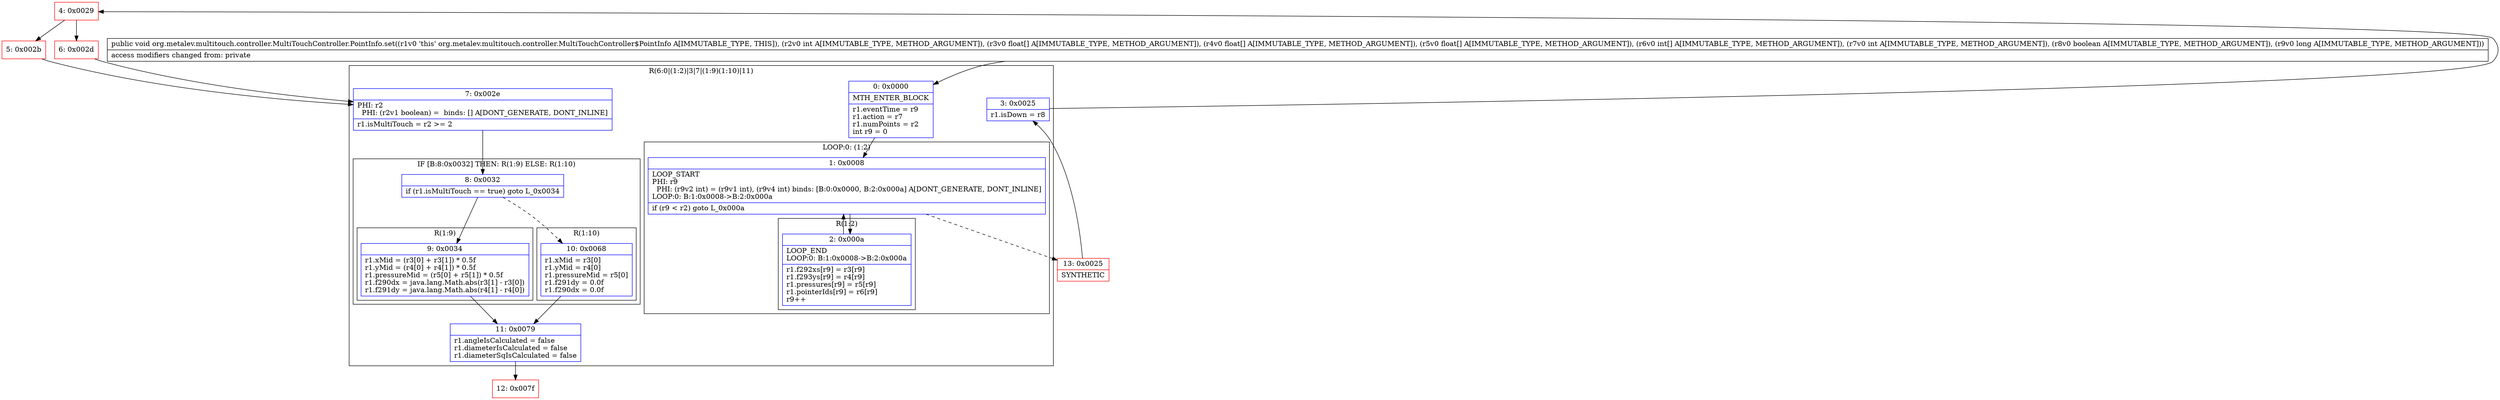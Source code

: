 digraph "CFG fororg.metalev.multitouch.controller.MultiTouchController.PointInfo.set(I[F[F[F[IIZJ)V" {
subgraph cluster_Region_991157758 {
label = "R(6:0|(1:2)|3|7|(1:9)(1:10)|11)";
node [shape=record,color=blue];
Node_0 [shape=record,label="{0\:\ 0x0000|MTH_ENTER_BLOCK\l|r1.eventTime = r9\lr1.action = r7\lr1.numPoints = r2\lint r9 = 0\l}"];
subgraph cluster_LoopRegion_1727467413 {
label = "LOOP:0: (1:2)";
node [shape=record,color=blue];
Node_1 [shape=record,label="{1\:\ 0x0008|LOOP_START\lPHI: r9 \l  PHI: (r9v2 int) = (r9v1 int), (r9v4 int) binds: [B:0:0x0000, B:2:0x000a] A[DONT_GENERATE, DONT_INLINE]\lLOOP:0: B:1:0x0008\-\>B:2:0x000a\l|if (r9 \< r2) goto L_0x000a\l}"];
subgraph cluster_Region_51901564 {
label = "R(1:2)";
node [shape=record,color=blue];
Node_2 [shape=record,label="{2\:\ 0x000a|LOOP_END\lLOOP:0: B:1:0x0008\-\>B:2:0x000a\l|r1.f292xs[r9] = r3[r9]\lr1.f293ys[r9] = r4[r9]\lr1.pressures[r9] = r5[r9]\lr1.pointerIds[r9] = r6[r9]\lr9++\l}"];
}
}
Node_3 [shape=record,label="{3\:\ 0x0025|r1.isDown = r8\l}"];
Node_7 [shape=record,label="{7\:\ 0x002e|PHI: r2 \l  PHI: (r2v1 boolean) =  binds: [] A[DONT_GENERATE, DONT_INLINE]\l|r1.isMultiTouch = r2 \>= 2\l}"];
subgraph cluster_IfRegion_1306711593 {
label = "IF [B:8:0x0032] THEN: R(1:9) ELSE: R(1:10)";
node [shape=record,color=blue];
Node_8 [shape=record,label="{8\:\ 0x0032|if (r1.isMultiTouch == true) goto L_0x0034\l}"];
subgraph cluster_Region_1725901958 {
label = "R(1:9)";
node [shape=record,color=blue];
Node_9 [shape=record,label="{9\:\ 0x0034|r1.xMid = (r3[0] + r3[1]) * 0.5f\lr1.yMid = (r4[0] + r4[1]) * 0.5f\lr1.pressureMid = (r5[0] + r5[1]) * 0.5f\lr1.f290dx = java.lang.Math.abs(r3[1] \- r3[0])\lr1.f291dy = java.lang.Math.abs(r4[1] \- r4[0])\l}"];
}
subgraph cluster_Region_1638686103 {
label = "R(1:10)";
node [shape=record,color=blue];
Node_10 [shape=record,label="{10\:\ 0x0068|r1.xMid = r3[0]\lr1.yMid = r4[0]\lr1.pressureMid = r5[0]\lr1.f291dy = 0.0f\lr1.f290dx = 0.0f\l}"];
}
}
Node_11 [shape=record,label="{11\:\ 0x0079|r1.angleIsCalculated = false\lr1.diameterIsCalculated = false\lr1.diameterSqIsCalculated = false\l}"];
}
Node_4 [shape=record,color=red,label="{4\:\ 0x0029}"];
Node_5 [shape=record,color=red,label="{5\:\ 0x002b}"];
Node_6 [shape=record,color=red,label="{6\:\ 0x002d}"];
Node_12 [shape=record,color=red,label="{12\:\ 0x007f}"];
Node_13 [shape=record,color=red,label="{13\:\ 0x0025|SYNTHETIC\l}"];
MethodNode[shape=record,label="{public void org.metalev.multitouch.controller.MultiTouchController.PointInfo.set((r1v0 'this' org.metalev.multitouch.controller.MultiTouchController$PointInfo A[IMMUTABLE_TYPE, THIS]), (r2v0 int A[IMMUTABLE_TYPE, METHOD_ARGUMENT]), (r3v0 float[] A[IMMUTABLE_TYPE, METHOD_ARGUMENT]), (r4v0 float[] A[IMMUTABLE_TYPE, METHOD_ARGUMENT]), (r5v0 float[] A[IMMUTABLE_TYPE, METHOD_ARGUMENT]), (r6v0 int[] A[IMMUTABLE_TYPE, METHOD_ARGUMENT]), (r7v0 int A[IMMUTABLE_TYPE, METHOD_ARGUMENT]), (r8v0 boolean A[IMMUTABLE_TYPE, METHOD_ARGUMENT]), (r9v0 long A[IMMUTABLE_TYPE, METHOD_ARGUMENT]))  | access modifiers changed from: private\l}"];
MethodNode -> Node_0;
Node_0 -> Node_1;
Node_1 -> Node_2;
Node_1 -> Node_13[style=dashed];
Node_2 -> Node_1;
Node_3 -> Node_4;
Node_7 -> Node_8;
Node_8 -> Node_9;
Node_8 -> Node_10[style=dashed];
Node_9 -> Node_11;
Node_10 -> Node_11;
Node_11 -> Node_12;
Node_4 -> Node_5;
Node_4 -> Node_6;
Node_5 -> Node_7;
Node_6 -> Node_7;
Node_13 -> Node_3;
}

